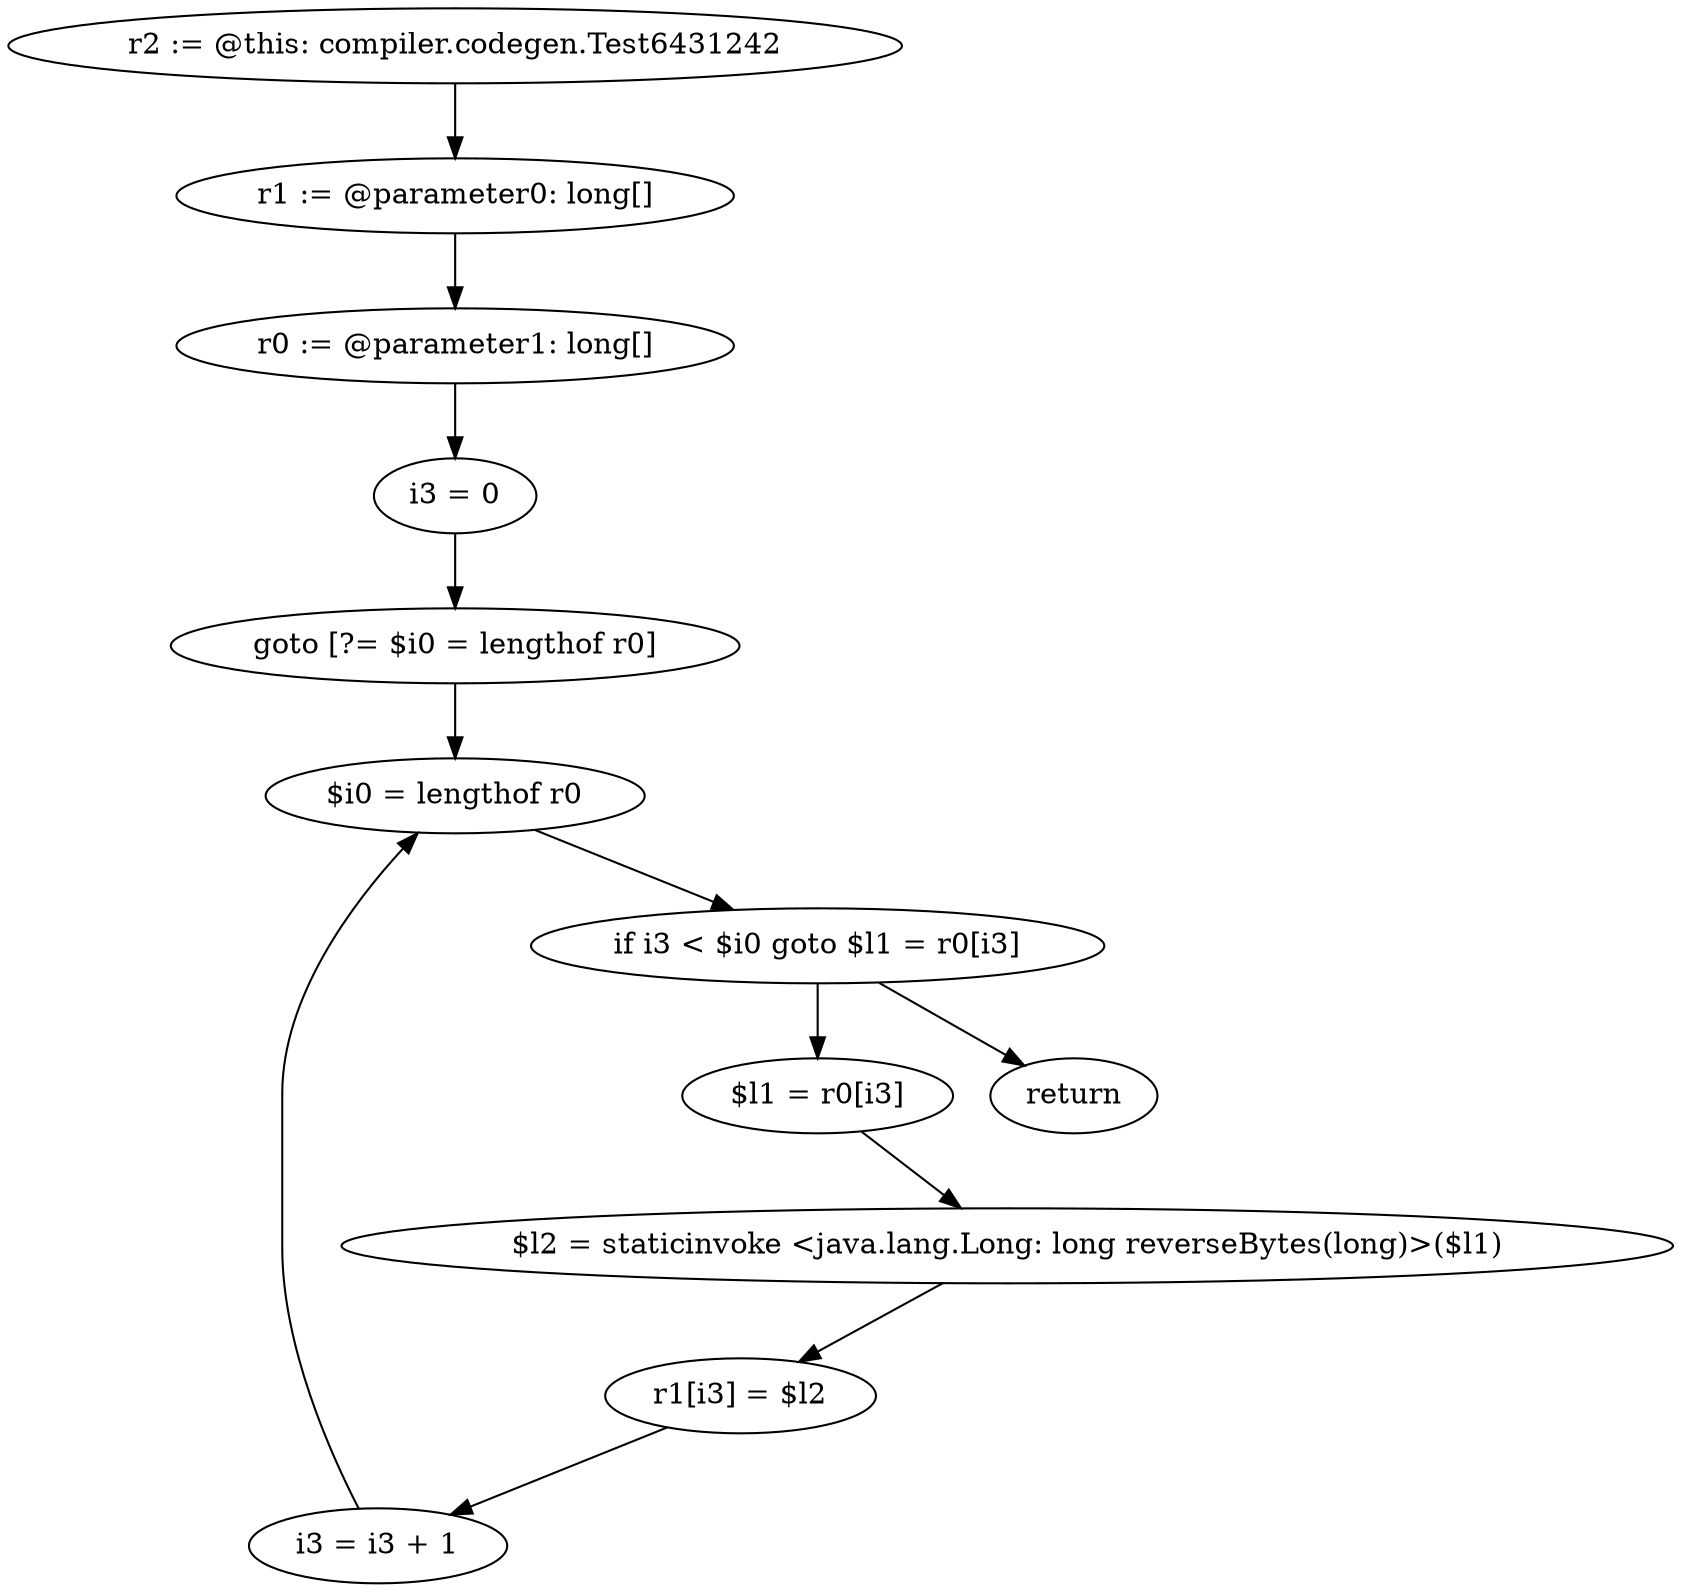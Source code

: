 digraph "unitGraph" {
    "r2 := @this: compiler.codegen.Test6431242"
    "r1 := @parameter0: long[]"
    "r0 := @parameter1: long[]"
    "i3 = 0"
    "goto [?= $i0 = lengthof r0]"
    "$l1 = r0[i3]"
    "$l2 = staticinvoke <java.lang.Long: long reverseBytes(long)>($l1)"
    "r1[i3] = $l2"
    "i3 = i3 + 1"
    "$i0 = lengthof r0"
    "if i3 < $i0 goto $l1 = r0[i3]"
    "return"
    "r2 := @this: compiler.codegen.Test6431242"->"r1 := @parameter0: long[]";
    "r1 := @parameter0: long[]"->"r0 := @parameter1: long[]";
    "r0 := @parameter1: long[]"->"i3 = 0";
    "i3 = 0"->"goto [?= $i0 = lengthof r0]";
    "goto [?= $i0 = lengthof r0]"->"$i0 = lengthof r0";
    "$l1 = r0[i3]"->"$l2 = staticinvoke <java.lang.Long: long reverseBytes(long)>($l1)";
    "$l2 = staticinvoke <java.lang.Long: long reverseBytes(long)>($l1)"->"r1[i3] = $l2";
    "r1[i3] = $l2"->"i3 = i3 + 1";
    "i3 = i3 + 1"->"$i0 = lengthof r0";
    "$i0 = lengthof r0"->"if i3 < $i0 goto $l1 = r0[i3]";
    "if i3 < $i0 goto $l1 = r0[i3]"->"return";
    "if i3 < $i0 goto $l1 = r0[i3]"->"$l1 = r0[i3]";
}
